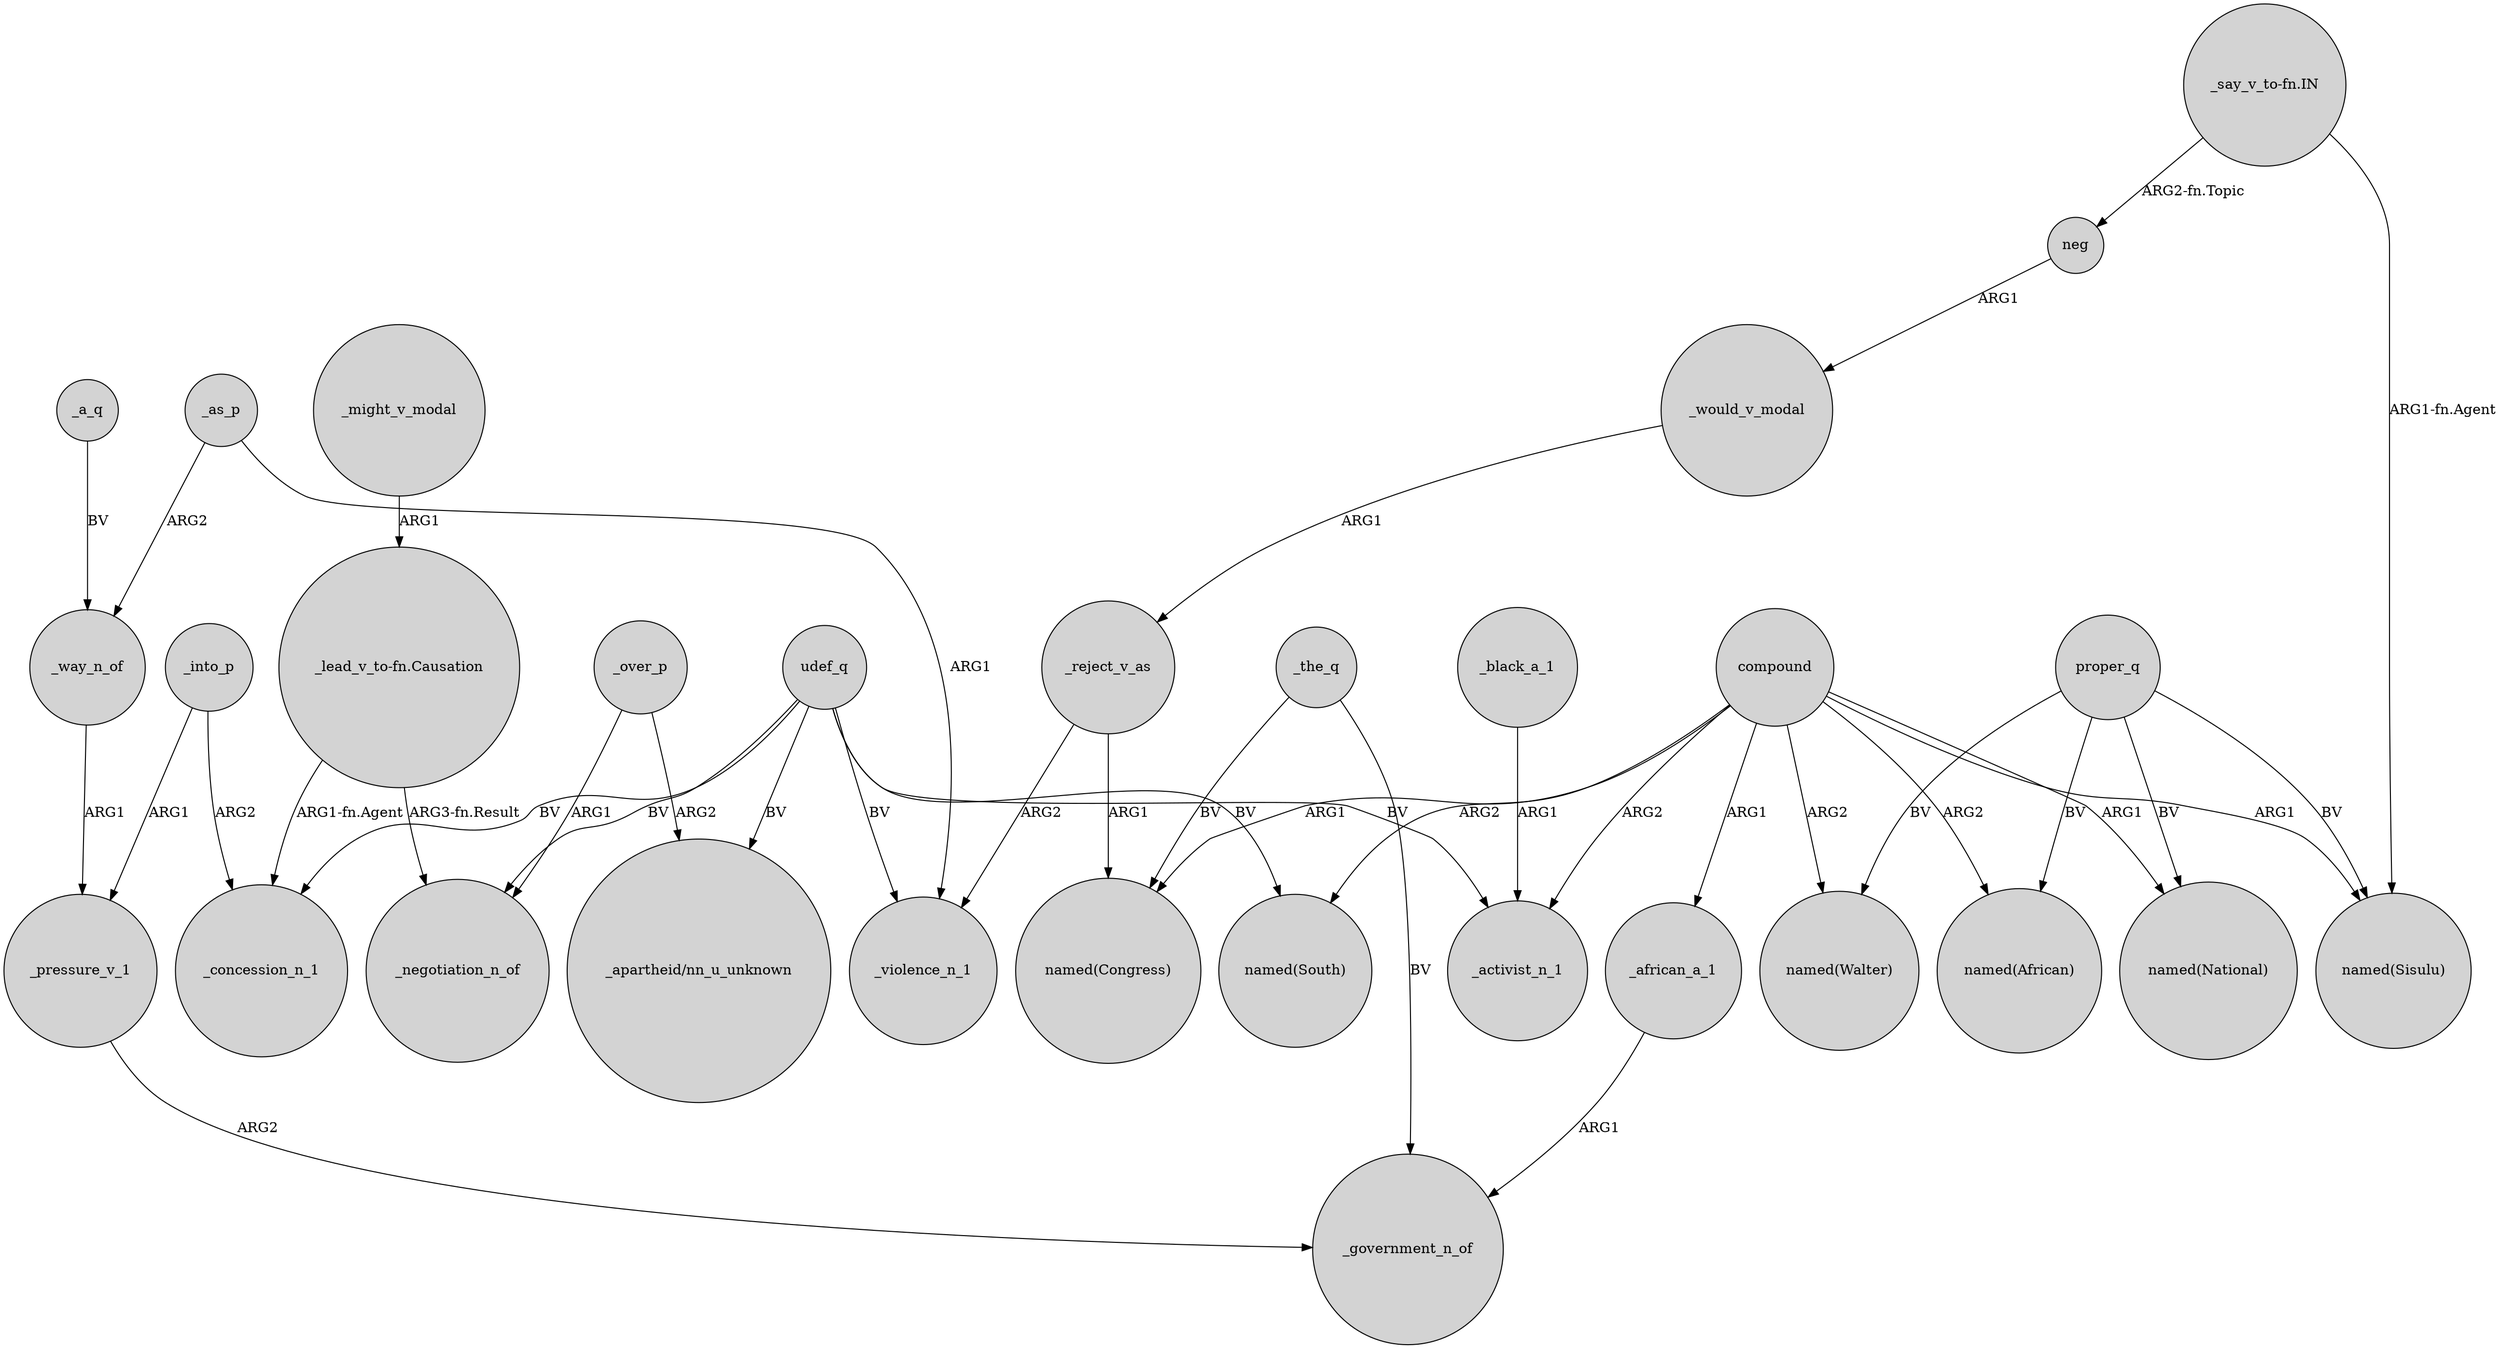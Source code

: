 digraph {
	node [shape=circle style=filled]
	udef_q -> _negotiation_n_of [label=BV]
	udef_q -> _violence_n_1 [label=BV]
	neg -> _would_v_modal [label=ARG1]
	compound -> "named(South)" [label=ARG2]
	"_say_v_to-fn.IN" -> "named(Sisulu)" [label="ARG1-fn.Agent"]
	"_lead_v_to-fn.Causation" -> _concession_n_1 [label="ARG1-fn.Agent"]
	proper_q -> "named(Walter)" [label=BV]
	compound -> "named(African)" [label=ARG2]
	_reject_v_as -> _violence_n_1 [label=ARG2]
	_over_p -> _negotiation_n_of [label=ARG1]
	compound -> _african_a_1 [label=ARG1]
	proper_q -> "named(African)" [label=BV]
	_over_p -> "_apartheid/nn_u_unknown" [label=ARG2]
	compound -> _activist_n_1 [label=ARG2]
	"_lead_v_to-fn.Causation" -> _negotiation_n_of [label="ARG3-fn.Result"]
	_black_a_1 -> _activist_n_1 [label=ARG1]
	_would_v_modal -> _reject_v_as [label=ARG1]
	udef_q -> "named(South)" [label=BV]
	compound -> "named(Congress)" [label=ARG1]
	_as_p -> _violence_n_1 [label=ARG1]
	udef_q -> _concession_n_1 [label=BV]
	_reject_v_as -> "named(Congress)" [label=ARG1]
	compound -> "named(Sisulu)" [label=ARG1]
	udef_q -> _activist_n_1 [label=BV]
	proper_q -> "named(Sisulu)" [label=BV]
	_the_q -> _government_n_of [label=BV]
	"_say_v_to-fn.IN" -> neg [label="ARG2-fn.Topic"]
	_into_p -> _concession_n_1 [label=ARG2]
	_into_p -> _pressure_v_1 [label=ARG1]
	proper_q -> "named(National)" [label=BV]
	_might_v_modal -> "_lead_v_to-fn.Causation" [label=ARG1]
	_pressure_v_1 -> _government_n_of [label=ARG2]
	compound -> "named(National)" [label=ARG1]
	_a_q -> _way_n_of [label=BV]
	udef_q -> "_apartheid/nn_u_unknown" [label=BV]
	_african_a_1 -> _government_n_of [label=ARG1]
	_way_n_of -> _pressure_v_1 [label=ARG1]
	_the_q -> "named(Congress)" [label=BV]
	_as_p -> _way_n_of [label=ARG2]
	compound -> "named(Walter)" [label=ARG2]
}

